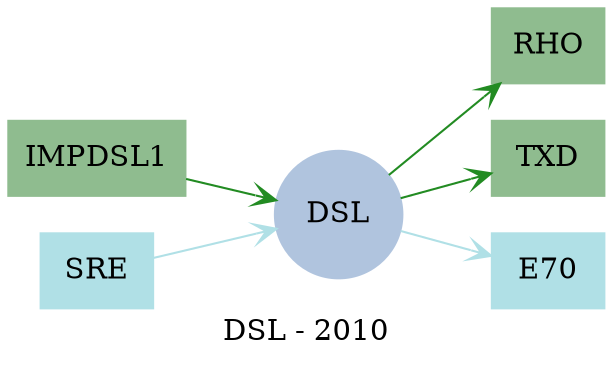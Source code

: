 strict digraph result_commodity_DSL {
	label       = "DSL - 2010" ;

	compound    = "True" ;
	concentrate = "True" ;
	rankdir     = "LR" ;
	splines     = "True" ;

	node [ shape="box", style="filled" ] ;
	edge [
	  arrowhead  = "vee",
	  fontsize   = "8",
	  label      = "   ",
	  labelfloat = "False",
	  labelfontcolor = "lightgreen"
	  len        = "2",
	  weight     = "0.5",
	] ;

	"DSL" [ color="lightsteelblue", href="../results/results2010.svg", shape="circle" ] ;

	subgraph used_techs {
		node [ color="darkseagreen" ] ;

		"IMPDSL1" [ href="../results/results_IMPDSL1_2010.svg" ] ;
		"RHO"     [ href="../results/results_RHO_2010.svg" ] ;
		"TXD"     [ href="../results/results_TXD_2010.svg" ] ;
	}

	subgraph used_techs {
		node [ color="powderblue" ] ;

		"E70" ;
		"SRE" ;
	}

	subgraph in_use_flows {
		edge [ color="forestgreen" ] ;

		"DSL"     -> "RHO" ;
		"DSL"     -> "TXD" ;
		"IMPDSL1" -> "DSL" ;
	}

	subgraph unused_flows {
		edge [ color="powderblue" ] ;

		"DSL" -> "E70" ;
		"SRE" -> "DSL" ;
	}
}
